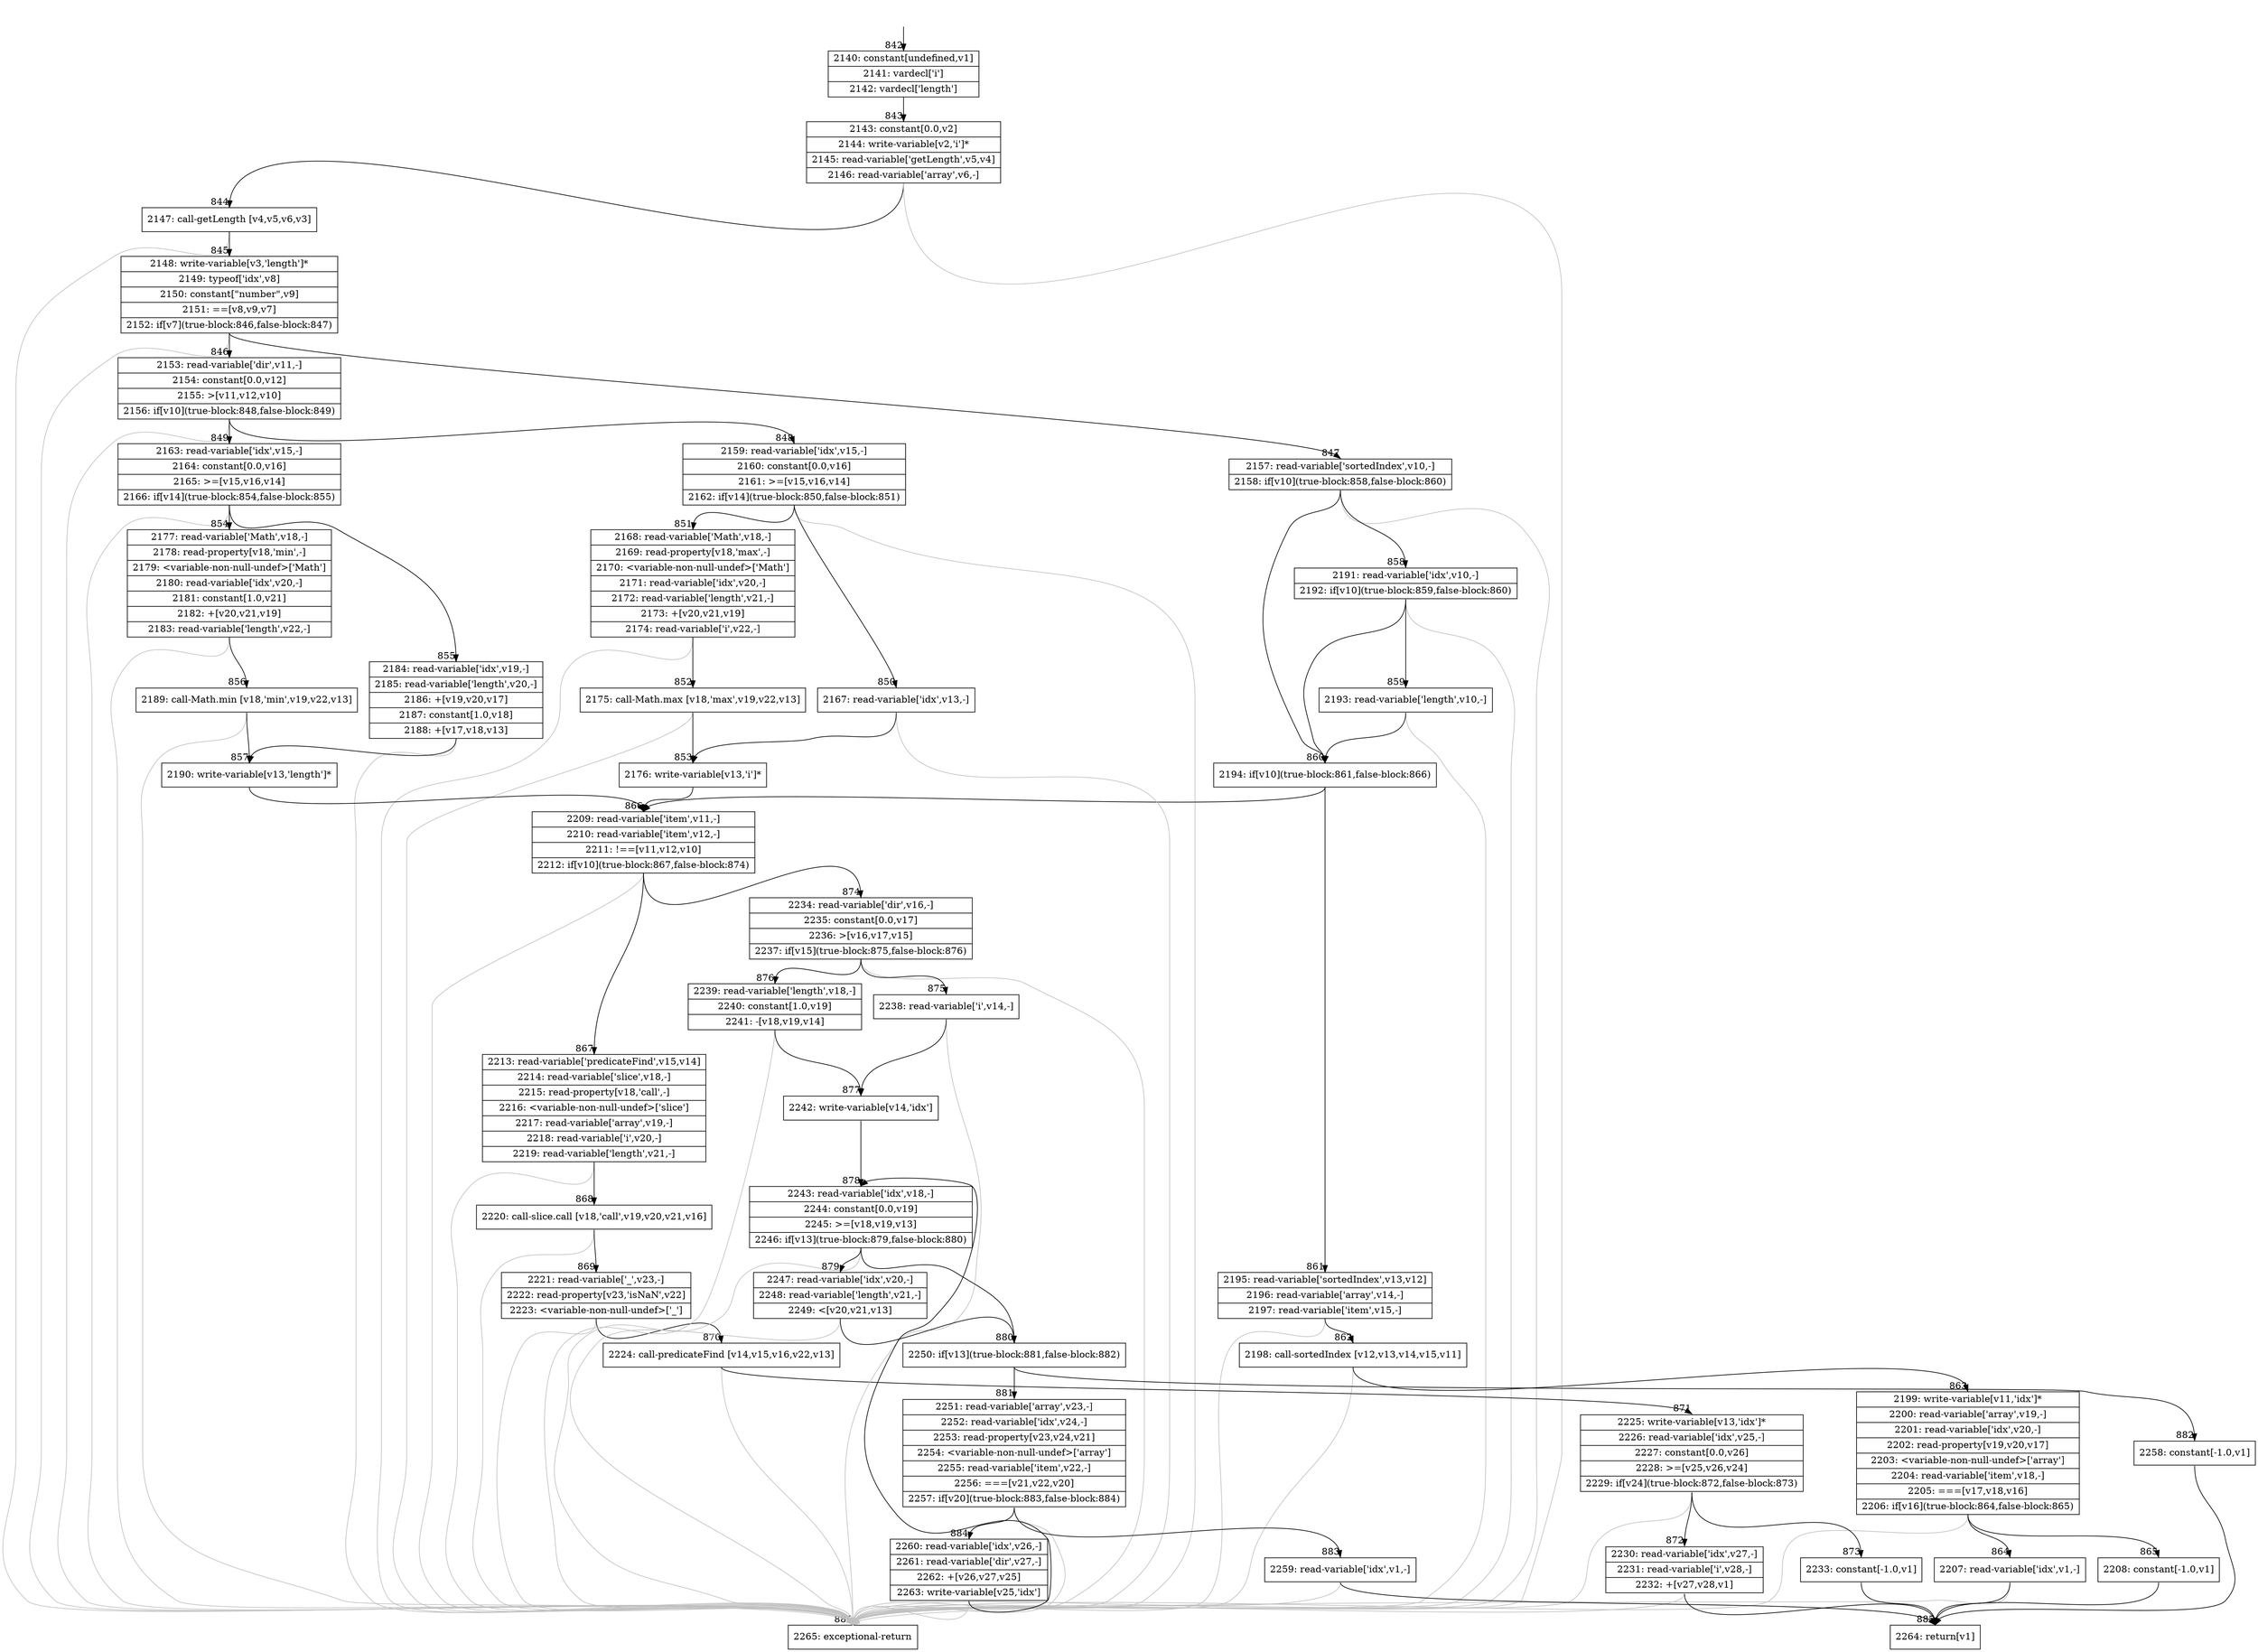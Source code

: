 digraph {
rankdir="TD"
BB_entry74[shape=none,label=""];
BB_entry74 -> BB842 [tailport=s, headport=n, headlabel="    842"]
BB842 [shape=record label="{2140: constant[undefined,v1]|2141: vardecl['i']|2142: vardecl['length']}" ] 
BB842 -> BB843 [tailport=s, headport=n, headlabel="      843"]
BB843 [shape=record label="{2143: constant[0.0,v2]|2144: write-variable[v2,'i']*|2145: read-variable['getLength',v5,v4]|2146: read-variable['array',v6,-]}" ] 
BB843 -> BB844 [tailport=s, headport=n, headlabel="      844"]
BB843 -> BB886 [tailport=s, headport=n, color=gray, headlabel="      886"]
BB844 [shape=record label="{2147: call-getLength [v4,v5,v6,v3]}" ] 
BB844 -> BB845 [tailport=s, headport=n, headlabel="      845"]
BB844 -> BB886 [tailport=s, headport=n, color=gray]
BB845 [shape=record label="{2148: write-variable[v3,'length']*|2149: typeof['idx',v8]|2150: constant[\"number\",v9]|2151: ==[v8,v9,v7]|2152: if[v7](true-block:846,false-block:847)}" ] 
BB845 -> BB846 [tailport=s, headport=n, headlabel="      846"]
BB845 -> BB847 [tailport=s, headport=n, headlabel="      847"]
BB845 -> BB886 [tailport=s, headport=n, color=gray]
BB846 [shape=record label="{2153: read-variable['dir',v11,-]|2154: constant[0.0,v12]|2155: \>[v11,v12,v10]|2156: if[v10](true-block:848,false-block:849)}" ] 
BB846 -> BB848 [tailport=s, headport=n, headlabel="      848"]
BB846 -> BB849 [tailport=s, headport=n, headlabel="      849"]
BB846 -> BB886 [tailport=s, headport=n, color=gray]
BB847 [shape=record label="{2157: read-variable['sortedIndex',v10,-]|2158: if[v10](true-block:858,false-block:860)}" ] 
BB847 -> BB860 [tailport=s, headport=n, headlabel="      860"]
BB847 -> BB858 [tailport=s, headport=n, headlabel="      858"]
BB847 -> BB886 [tailport=s, headport=n, color=gray]
BB848 [shape=record label="{2159: read-variable['idx',v15,-]|2160: constant[0.0,v16]|2161: \>=[v15,v16,v14]|2162: if[v14](true-block:850,false-block:851)}" ] 
BB848 -> BB850 [tailport=s, headport=n, headlabel="      850"]
BB848 -> BB851 [tailport=s, headport=n, headlabel="      851"]
BB848 -> BB886 [tailport=s, headport=n, color=gray]
BB849 [shape=record label="{2163: read-variable['idx',v15,-]|2164: constant[0.0,v16]|2165: \>=[v15,v16,v14]|2166: if[v14](true-block:854,false-block:855)}" ] 
BB849 -> BB854 [tailport=s, headport=n, headlabel="      854"]
BB849 -> BB855 [tailport=s, headport=n, headlabel="      855"]
BB849 -> BB886 [tailport=s, headport=n, color=gray]
BB850 [shape=record label="{2167: read-variable['idx',v13,-]}" ] 
BB850 -> BB853 [tailport=s, headport=n, headlabel="      853"]
BB850 -> BB886 [tailport=s, headport=n, color=gray]
BB851 [shape=record label="{2168: read-variable['Math',v18,-]|2169: read-property[v18,'max',-]|2170: \<variable-non-null-undef\>['Math']|2171: read-variable['idx',v20,-]|2172: read-variable['length',v21,-]|2173: +[v20,v21,v19]|2174: read-variable['i',v22,-]}" ] 
BB851 -> BB852 [tailport=s, headport=n, headlabel="      852"]
BB851 -> BB886 [tailport=s, headport=n, color=gray]
BB852 [shape=record label="{2175: call-Math.max [v18,'max',v19,v22,v13]}" ] 
BB852 -> BB853 [tailport=s, headport=n]
BB852 -> BB886 [tailport=s, headport=n, color=gray]
BB853 [shape=record label="{2176: write-variable[v13,'i']*}" ] 
BB853 -> BB866 [tailport=s, headport=n, headlabel="      866"]
BB854 [shape=record label="{2177: read-variable['Math',v18,-]|2178: read-property[v18,'min',-]|2179: \<variable-non-null-undef\>['Math']|2180: read-variable['idx',v20,-]|2181: constant[1.0,v21]|2182: +[v20,v21,v19]|2183: read-variable['length',v22,-]}" ] 
BB854 -> BB856 [tailport=s, headport=n, headlabel="      856"]
BB854 -> BB886 [tailport=s, headport=n, color=gray]
BB855 [shape=record label="{2184: read-variable['idx',v19,-]|2185: read-variable['length',v20,-]|2186: +[v19,v20,v17]|2187: constant[1.0,v18]|2188: +[v17,v18,v13]}" ] 
BB855 -> BB857 [tailport=s, headport=n, headlabel="      857"]
BB855 -> BB886 [tailport=s, headport=n, color=gray]
BB856 [shape=record label="{2189: call-Math.min [v18,'min',v19,v22,v13]}" ] 
BB856 -> BB857 [tailport=s, headport=n]
BB856 -> BB886 [tailport=s, headport=n, color=gray]
BB857 [shape=record label="{2190: write-variable[v13,'length']*}" ] 
BB857 -> BB866 [tailport=s, headport=n]
BB858 [shape=record label="{2191: read-variable['idx',v10,-]|2192: if[v10](true-block:859,false-block:860)}" ] 
BB858 -> BB860 [tailport=s, headport=n]
BB858 -> BB859 [tailport=s, headport=n, headlabel="      859"]
BB858 -> BB886 [tailport=s, headport=n, color=gray]
BB859 [shape=record label="{2193: read-variable['length',v10,-]}" ] 
BB859 -> BB860 [tailport=s, headport=n]
BB859 -> BB886 [tailport=s, headport=n, color=gray]
BB860 [shape=record label="{2194: if[v10](true-block:861,false-block:866)}" ] 
BB860 -> BB861 [tailport=s, headport=n, headlabel="      861"]
BB860 -> BB866 [tailport=s, headport=n]
BB861 [shape=record label="{2195: read-variable['sortedIndex',v13,v12]|2196: read-variable['array',v14,-]|2197: read-variable['item',v15,-]}" ] 
BB861 -> BB862 [tailport=s, headport=n, headlabel="      862"]
BB861 -> BB886 [tailport=s, headport=n, color=gray]
BB862 [shape=record label="{2198: call-sortedIndex [v12,v13,v14,v15,v11]}" ] 
BB862 -> BB863 [tailport=s, headport=n, headlabel="      863"]
BB862 -> BB886 [tailport=s, headport=n, color=gray]
BB863 [shape=record label="{2199: write-variable[v11,'idx']*|2200: read-variable['array',v19,-]|2201: read-variable['idx',v20,-]|2202: read-property[v19,v20,v17]|2203: \<variable-non-null-undef\>['array']|2204: read-variable['item',v18,-]|2205: ===[v17,v18,v16]|2206: if[v16](true-block:864,false-block:865)}" ] 
BB863 -> BB864 [tailport=s, headport=n, headlabel="      864"]
BB863 -> BB865 [tailport=s, headport=n, headlabel="      865"]
BB863 -> BB886 [tailport=s, headport=n, color=gray]
BB864 [shape=record label="{2207: read-variable['idx',v1,-]}" ] 
BB864 -> BB885 [tailport=s, headport=n, headlabel="      885"]
BB864 -> BB886 [tailport=s, headport=n, color=gray]
BB865 [shape=record label="{2208: constant[-1.0,v1]}" ] 
BB865 -> BB885 [tailport=s, headport=n]
BB866 [shape=record label="{2209: read-variable['item',v11,-]|2210: read-variable['item',v12,-]|2211: !==[v11,v12,v10]|2212: if[v10](true-block:867,false-block:874)}" ] 
BB866 -> BB867 [tailport=s, headport=n, headlabel="      867"]
BB866 -> BB874 [tailport=s, headport=n, headlabel="      874"]
BB866 -> BB886 [tailport=s, headport=n, color=gray]
BB867 [shape=record label="{2213: read-variable['predicateFind',v15,v14]|2214: read-variable['slice',v18,-]|2215: read-property[v18,'call',-]|2216: \<variable-non-null-undef\>['slice']|2217: read-variable['array',v19,-]|2218: read-variable['i',v20,-]|2219: read-variable['length',v21,-]}" ] 
BB867 -> BB868 [tailport=s, headport=n, headlabel="      868"]
BB867 -> BB886 [tailport=s, headport=n, color=gray]
BB868 [shape=record label="{2220: call-slice.call [v18,'call',v19,v20,v21,v16]}" ] 
BB868 -> BB869 [tailport=s, headport=n, headlabel="      869"]
BB868 -> BB886 [tailport=s, headport=n, color=gray]
BB869 [shape=record label="{2221: read-variable['_',v23,-]|2222: read-property[v23,'isNaN',v22]|2223: \<variable-non-null-undef\>['_']}" ] 
BB869 -> BB870 [tailport=s, headport=n, headlabel="      870"]
BB869 -> BB886 [tailport=s, headport=n, color=gray]
BB870 [shape=record label="{2224: call-predicateFind [v14,v15,v16,v22,v13]}" ] 
BB870 -> BB871 [tailport=s, headport=n, headlabel="      871"]
BB870 -> BB886 [tailport=s, headport=n, color=gray]
BB871 [shape=record label="{2225: write-variable[v13,'idx']*|2226: read-variable['idx',v25,-]|2227: constant[0.0,v26]|2228: \>=[v25,v26,v24]|2229: if[v24](true-block:872,false-block:873)}" ] 
BB871 -> BB872 [tailport=s, headport=n, headlabel="      872"]
BB871 -> BB873 [tailport=s, headport=n, headlabel="      873"]
BB871 -> BB886 [tailport=s, headport=n, color=gray]
BB872 [shape=record label="{2230: read-variable['idx',v27,-]|2231: read-variable['i',v28,-]|2232: +[v27,v28,v1]}" ] 
BB872 -> BB885 [tailport=s, headport=n]
BB872 -> BB886 [tailport=s, headport=n, color=gray]
BB873 [shape=record label="{2233: constant[-1.0,v1]}" ] 
BB873 -> BB885 [tailport=s, headport=n]
BB874 [shape=record label="{2234: read-variable['dir',v16,-]|2235: constant[0.0,v17]|2236: \>[v16,v17,v15]|2237: if[v15](true-block:875,false-block:876)}" ] 
BB874 -> BB875 [tailport=s, headport=n, headlabel="      875"]
BB874 -> BB876 [tailport=s, headport=n, headlabel="      876"]
BB874 -> BB886 [tailport=s, headport=n, color=gray]
BB875 [shape=record label="{2238: read-variable['i',v14,-]}" ] 
BB875 -> BB877 [tailport=s, headport=n, headlabel="      877"]
BB875 -> BB886 [tailport=s, headport=n, color=gray]
BB876 [shape=record label="{2239: read-variable['length',v18,-]|2240: constant[1.0,v19]|2241: -[v18,v19,v14]}" ] 
BB876 -> BB877 [tailport=s, headport=n]
BB876 -> BB886 [tailport=s, headport=n, color=gray]
BB877 [shape=record label="{2242: write-variable[v14,'idx']}" ] 
BB877 -> BB878 [tailport=s, headport=n, headlabel="      878"]
BB878 [shape=record label="{2243: read-variable['idx',v18,-]|2244: constant[0.0,v19]|2245: \>=[v18,v19,v13]|2246: if[v13](true-block:879,false-block:880)}" ] 
BB878 -> BB880 [tailport=s, headport=n, headlabel="      880"]
BB878 -> BB879 [tailport=s, headport=n, headlabel="      879"]
BB878 -> BB886 [tailport=s, headport=n, color=gray]
BB879 [shape=record label="{2247: read-variable['idx',v20,-]|2248: read-variable['length',v21,-]|2249: \<[v20,v21,v13]}" ] 
BB879 -> BB880 [tailport=s, headport=n]
BB879 -> BB886 [tailport=s, headport=n, color=gray]
BB880 [shape=record label="{2250: if[v13](true-block:881,false-block:882)}" ] 
BB880 -> BB881 [tailport=s, headport=n, headlabel="      881"]
BB880 -> BB882 [tailport=s, headport=n, headlabel="      882"]
BB881 [shape=record label="{2251: read-variable['array',v23,-]|2252: read-variable['idx',v24,-]|2253: read-property[v23,v24,v21]|2254: \<variable-non-null-undef\>['array']|2255: read-variable['item',v22,-]|2256: ===[v21,v22,v20]|2257: if[v20](true-block:883,false-block:884)}" ] 
BB881 -> BB883 [tailport=s, headport=n, headlabel="      883"]
BB881 -> BB884 [tailport=s, headport=n, headlabel="      884"]
BB881 -> BB886 [tailport=s, headport=n, color=gray]
BB882 [shape=record label="{2258: constant[-1.0,v1]}" ] 
BB882 -> BB885 [tailport=s, headport=n]
BB883 [shape=record label="{2259: read-variable['idx',v1,-]}" ] 
BB883 -> BB885 [tailport=s, headport=n]
BB883 -> BB886 [tailport=s, headport=n, color=gray]
BB884 [shape=record label="{2260: read-variable['idx',v26,-]|2261: read-variable['dir',v27,-]|2262: +[v26,v27,v25]|2263: write-variable[v25,'idx']}" ] 
BB884 -> BB878 [tailport=s, headport=n]
BB884 -> BB886 [tailport=s, headport=n, color=gray]
BB885 [shape=record label="{2264: return[v1]}" ] 
BB886 [shape=record label="{2265: exceptional-return}" ] 
//#$~ 664
}
